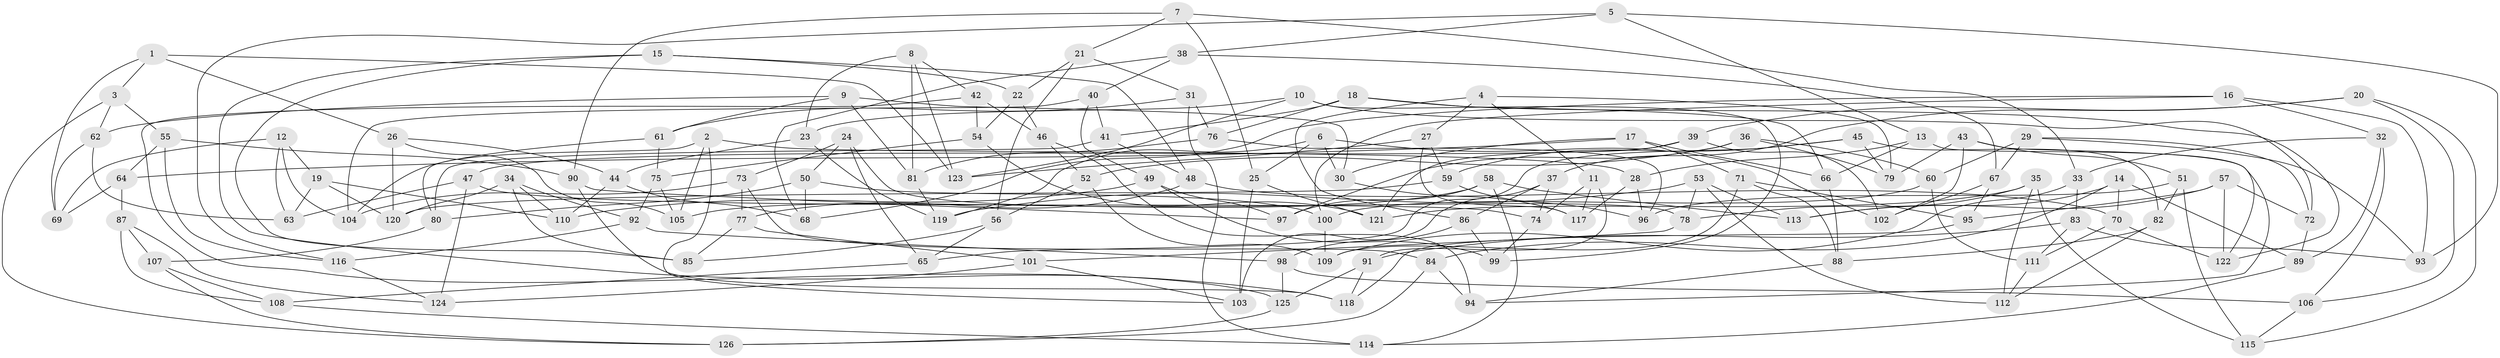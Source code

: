 // Generated by graph-tools (version 1.1) at 2025/02/03/09/25 03:02:57]
// undirected, 126 vertices, 252 edges
graph export_dot {
graph [start="1"]
  node [color=gray90,style=filled];
  1;
  2;
  3;
  4;
  5;
  6;
  7;
  8;
  9;
  10;
  11;
  12;
  13;
  14;
  15;
  16;
  17;
  18;
  19;
  20;
  21;
  22;
  23;
  24;
  25;
  26;
  27;
  28;
  29;
  30;
  31;
  32;
  33;
  34;
  35;
  36;
  37;
  38;
  39;
  40;
  41;
  42;
  43;
  44;
  45;
  46;
  47;
  48;
  49;
  50;
  51;
  52;
  53;
  54;
  55;
  56;
  57;
  58;
  59;
  60;
  61;
  62;
  63;
  64;
  65;
  66;
  67;
  68;
  69;
  70;
  71;
  72;
  73;
  74;
  75;
  76;
  77;
  78;
  79;
  80;
  81;
  82;
  83;
  84;
  85;
  86;
  87;
  88;
  89;
  90;
  91;
  92;
  93;
  94;
  95;
  96;
  97;
  98;
  99;
  100;
  101;
  102;
  103;
  104;
  105;
  106;
  107;
  108;
  109;
  110;
  111;
  112;
  113;
  114;
  115;
  116;
  117;
  118;
  119;
  120;
  121;
  122;
  123;
  124;
  125;
  126;
  1 -- 26;
  1 -- 3;
  1 -- 69;
  1 -- 123;
  2 -- 103;
  2 -- 105;
  2 -- 28;
  2 -- 80;
  3 -- 62;
  3 -- 126;
  3 -- 55;
  4 -- 27;
  4 -- 86;
  4 -- 11;
  4 -- 79;
  5 -- 93;
  5 -- 13;
  5 -- 116;
  5 -- 38;
  6 -- 30;
  6 -- 119;
  6 -- 25;
  6 -- 102;
  7 -- 90;
  7 -- 33;
  7 -- 21;
  7 -- 25;
  8 -- 23;
  8 -- 42;
  8 -- 81;
  8 -- 123;
  9 -- 61;
  9 -- 62;
  9 -- 30;
  9 -- 81;
  10 -- 72;
  10 -- 99;
  10 -- 123;
  10 -- 23;
  11 -- 74;
  11 -- 117;
  11 -- 91;
  12 -- 63;
  12 -- 19;
  12 -- 69;
  12 -- 104;
  13 -- 28;
  13 -- 94;
  13 -- 66;
  14 -- 84;
  14 -- 70;
  14 -- 89;
  14 -- 113;
  15 -- 22;
  15 -- 48;
  15 -- 85;
  15 -- 118;
  16 -- 68;
  16 -- 93;
  16 -- 100;
  16 -- 32;
  17 -- 71;
  17 -- 64;
  17 -- 30;
  17 -- 66;
  18 -- 66;
  18 -- 122;
  18 -- 41;
  18 -- 76;
  19 -- 110;
  19 -- 120;
  19 -- 63;
  20 -- 106;
  20 -- 115;
  20 -- 37;
  20 -- 39;
  21 -- 31;
  21 -- 56;
  21 -- 22;
  22 -- 46;
  22 -- 54;
  23 -- 119;
  23 -- 44;
  24 -- 50;
  24 -- 73;
  24 -- 78;
  24 -- 65;
  25 -- 121;
  25 -- 103;
  26 -- 105;
  26 -- 120;
  26 -- 44;
  27 -- 123;
  27 -- 59;
  27 -- 117;
  28 -- 117;
  28 -- 96;
  29 -- 93;
  29 -- 60;
  29 -- 67;
  29 -- 72;
  30 -- 117;
  31 -- 61;
  31 -- 114;
  31 -- 76;
  32 -- 89;
  32 -- 106;
  32 -- 33;
  33 -- 109;
  33 -- 83;
  34 -- 110;
  34 -- 120;
  34 -- 92;
  34 -- 85;
  35 -- 78;
  35 -- 121;
  35 -- 112;
  35 -- 115;
  36 -- 52;
  36 -- 97;
  36 -- 79;
  36 -- 60;
  37 -- 74;
  37 -- 86;
  37 -- 103;
  38 -- 68;
  38 -- 67;
  38 -- 40;
  39 -- 47;
  39 -- 121;
  39 -- 102;
  40 -- 41;
  40 -- 49;
  40 -- 104;
  41 -- 80;
  41 -- 48;
  42 -- 54;
  42 -- 46;
  42 -- 125;
  43 -- 102;
  43 -- 51;
  43 -- 122;
  43 -- 79;
  44 -- 110;
  44 -- 68;
  45 -- 59;
  45 -- 65;
  45 -- 79;
  45 -- 82;
  46 -- 94;
  46 -- 52;
  47 -- 74;
  47 -- 63;
  47 -- 124;
  48 -- 77;
  48 -- 70;
  49 -- 99;
  49 -- 97;
  49 -- 110;
  50 -- 68;
  50 -- 80;
  50 -- 100;
  51 -- 82;
  51 -- 115;
  51 -- 96;
  52 -- 56;
  52 -- 109;
  53 -- 113;
  53 -- 112;
  53 -- 78;
  53 -- 119;
  54 -- 121;
  54 -- 75;
  55 -- 116;
  55 -- 90;
  55 -- 64;
  56 -- 65;
  56 -- 85;
  57 -- 72;
  57 -- 95;
  57 -- 122;
  57 -- 113;
  58 -- 105;
  58 -- 97;
  58 -- 113;
  58 -- 114;
  59 -- 96;
  59 -- 120;
  60 -- 100;
  60 -- 111;
  61 -- 104;
  61 -- 75;
  62 -- 69;
  62 -- 63;
  64 -- 69;
  64 -- 87;
  65 -- 108;
  66 -- 88;
  67 -- 95;
  67 -- 102;
  70 -- 122;
  70 -- 111;
  71 -- 109;
  71 -- 88;
  71 -- 95;
  72 -- 89;
  73 -- 104;
  73 -- 77;
  73 -- 84;
  74 -- 99;
  75 -- 92;
  75 -- 105;
  76 -- 96;
  76 -- 81;
  77 -- 85;
  77 -- 101;
  78 -- 101;
  80 -- 107;
  81 -- 119;
  82 -- 112;
  82 -- 88;
  83 -- 111;
  83 -- 91;
  83 -- 93;
  84 -- 126;
  84 -- 94;
  86 -- 99;
  86 -- 98;
  87 -- 108;
  87 -- 124;
  87 -- 107;
  88 -- 94;
  89 -- 114;
  90 -- 118;
  90 -- 97;
  91 -- 125;
  91 -- 118;
  92 -- 98;
  92 -- 116;
  95 -- 118;
  98 -- 125;
  98 -- 106;
  100 -- 109;
  101 -- 103;
  101 -- 124;
  106 -- 115;
  107 -- 108;
  107 -- 126;
  108 -- 114;
  111 -- 112;
  116 -- 124;
  125 -- 126;
}
